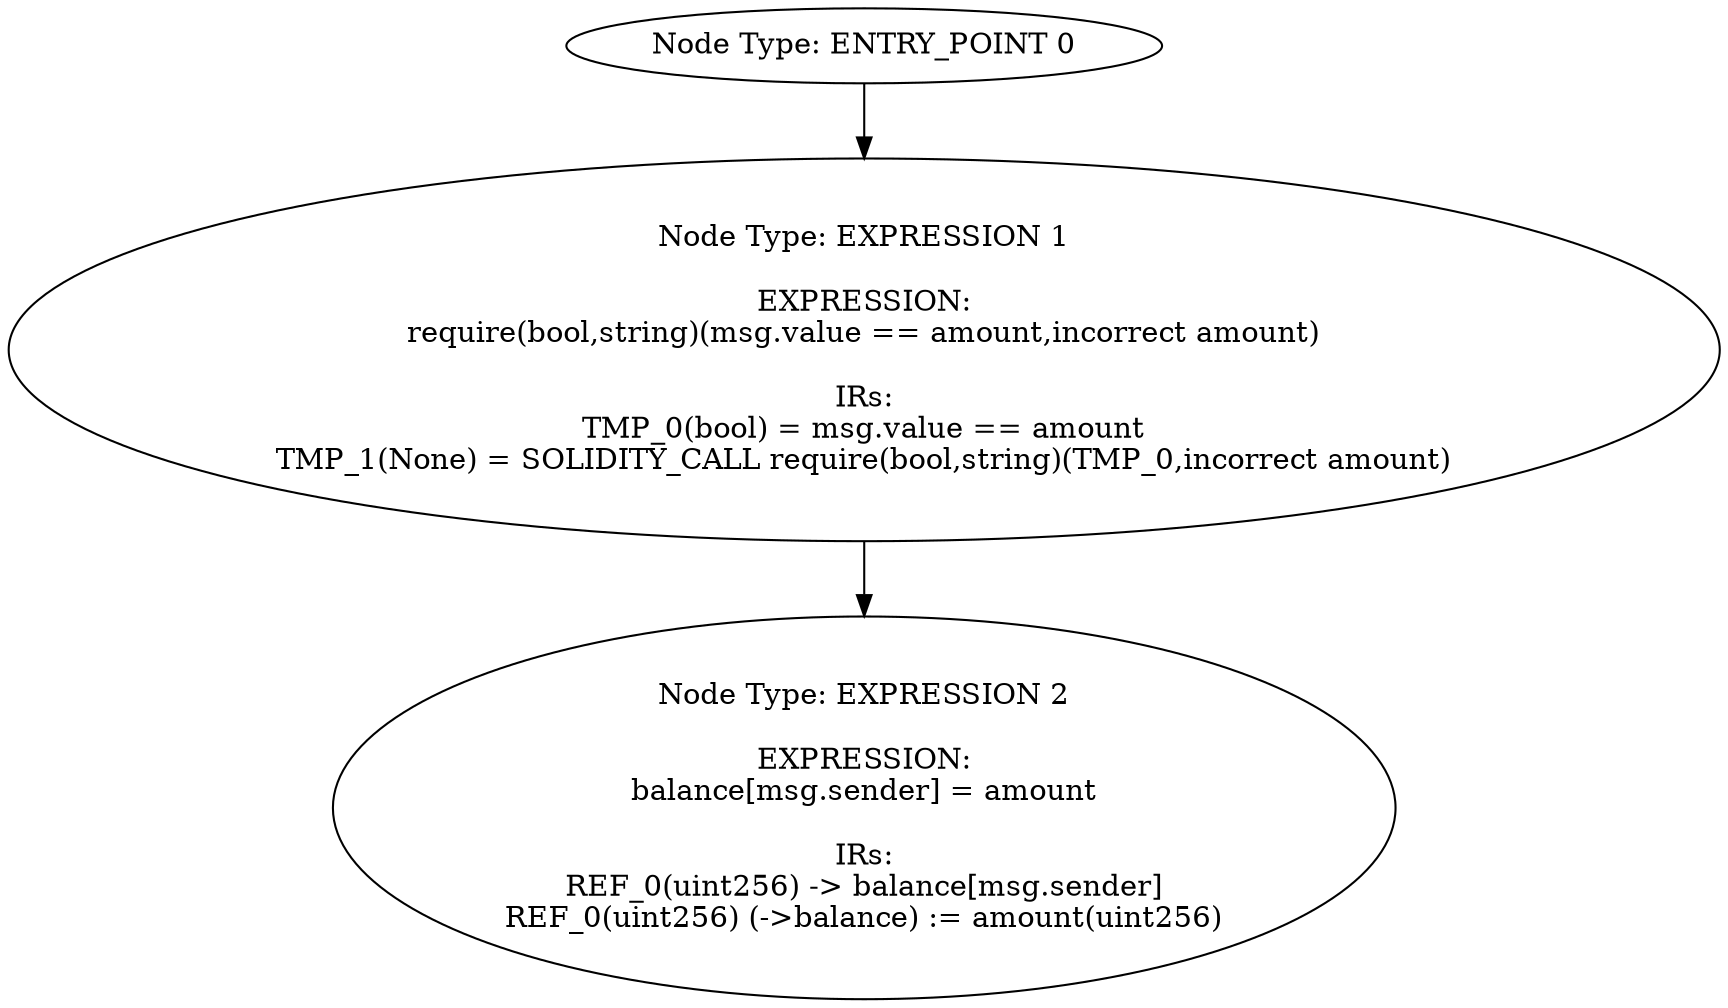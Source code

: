 digraph CFG {
0[label="Node Type: ENTRY_POINT 0
"];
0->1;
1[label="Node Type: EXPRESSION 1

EXPRESSION:
require(bool,string)(msg.value == amount,incorrect amount)

IRs:
TMP_0(bool) = msg.value == amount
TMP_1(None) = SOLIDITY_CALL require(bool,string)(TMP_0,incorrect amount)"];
1->2;
2[label="Node Type: EXPRESSION 2

EXPRESSION:
balance[msg.sender] = amount

IRs:
REF_0(uint256) -> balance[msg.sender]
REF_0(uint256) (->balance) := amount(uint256)"];
}
